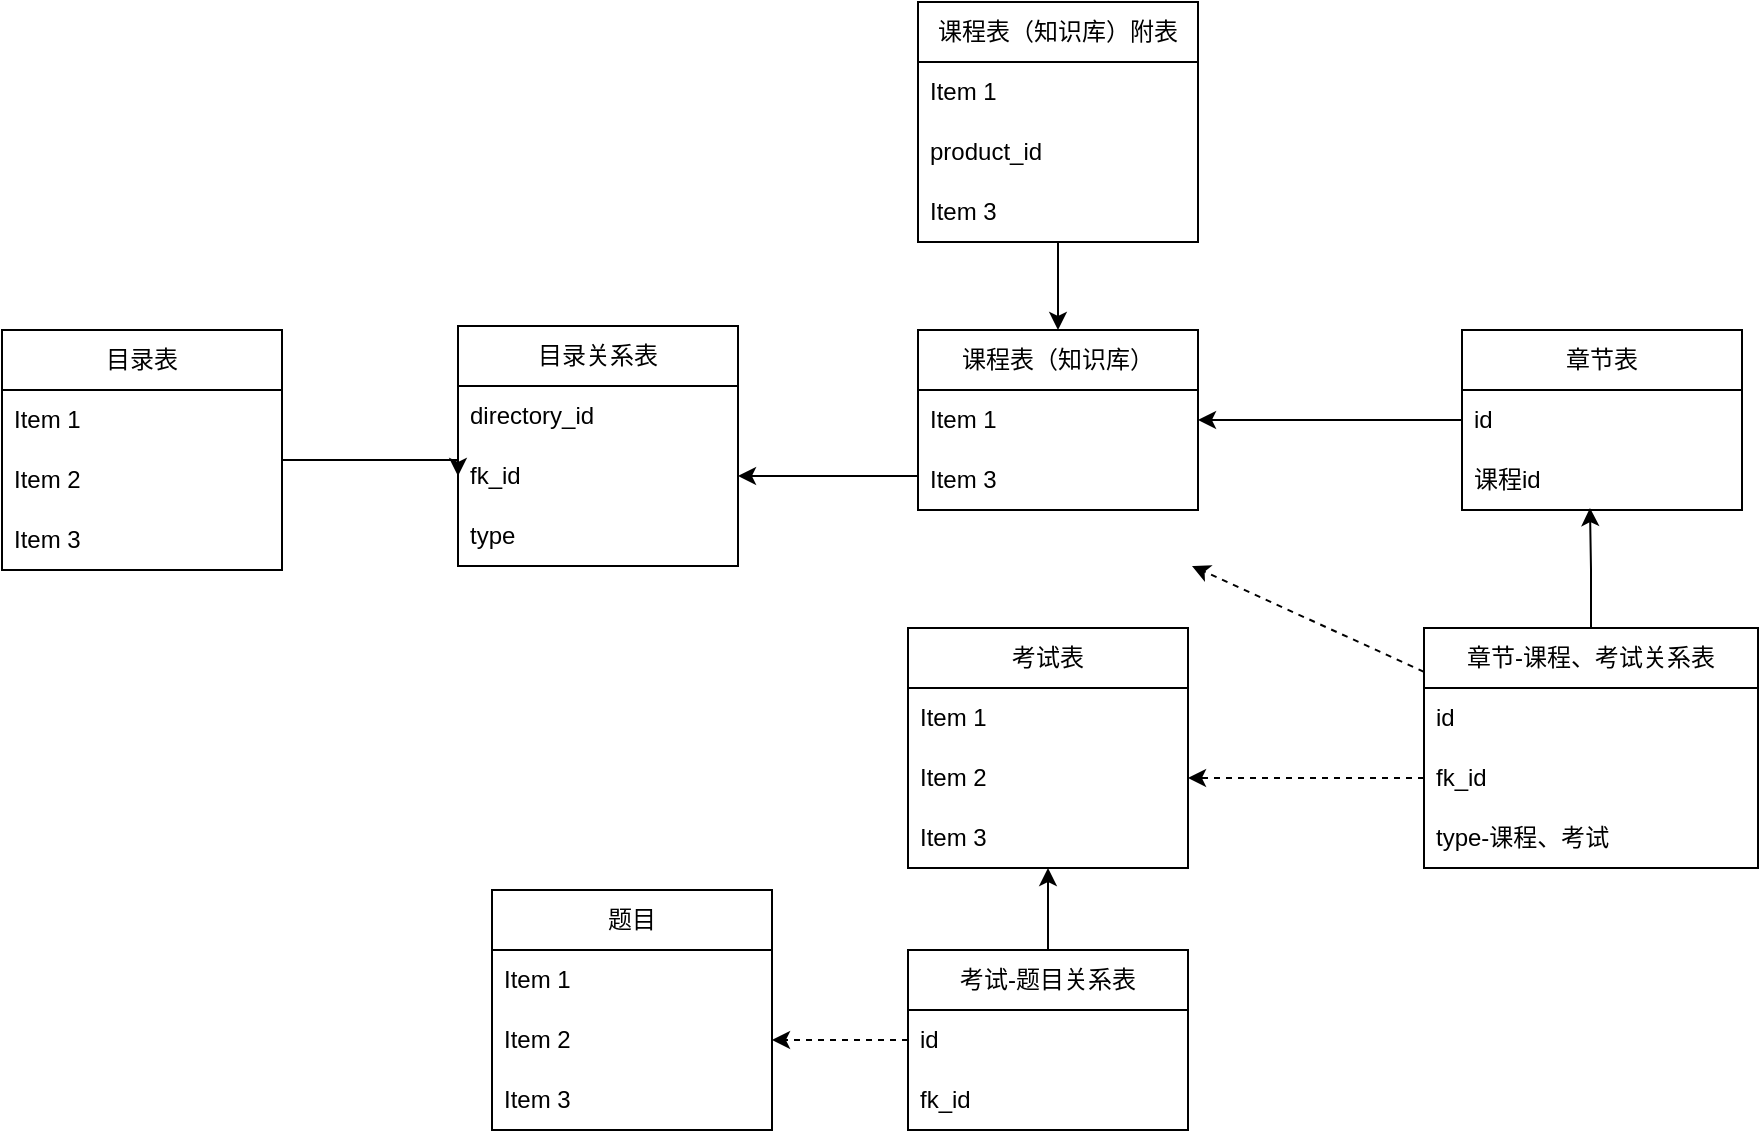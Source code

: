 <mxfile version="21.1.5" type="github">
  <diagram name="第 1 页" id="eOh4oNWU0r7mMRByje_H">
    <mxGraphModel dx="2261" dy="841" grid="0" gridSize="10" guides="1" tooltips="1" connect="1" arrows="1" fold="1" page="1" pageScale="1" pageWidth="827" pageHeight="1169" math="0" shadow="0">
      <root>
        <mxCell id="0" />
        <mxCell id="1" parent="0" />
        <mxCell id="KgOEEdcSn_n5WbXa5CvZ-5" style="edgeStyle=orthogonalEdgeStyle;rounded=0;orthogonalLoop=1;jettySize=auto;html=1;" parent="1" source="Ftb8nda0iB5zREk7BjG6-8" target="KgOEEdcSn_n5WbXa5CvZ-3" edge="1">
          <mxGeometry relative="1" as="geometry">
            <Array as="points">
              <mxPoint x="239" y="434" />
              <mxPoint x="239" y="434" />
            </Array>
          </mxGeometry>
        </mxCell>
        <mxCell id="Ftb8nda0iB5zREk7BjG6-8" value="课程表（知识库）" style="swimlane;fontStyle=0;childLayout=stackLayout;horizontal=1;startSize=30;horizontalStack=0;resizeParent=1;resizeParentMax=0;resizeLast=0;collapsible=1;marginBottom=0;whiteSpace=wrap;html=1;" parent="1" vertex="1">
          <mxGeometry x="249" y="361" width="140" height="90" as="geometry" />
        </mxCell>
        <mxCell id="Ftb8nda0iB5zREk7BjG6-9" value="Item 1" style="text;strokeColor=none;fillColor=none;align=left;verticalAlign=middle;spacingLeft=4;spacingRight=4;overflow=hidden;points=[[0,0.5],[1,0.5]];portConstraint=eastwest;rotatable=0;whiteSpace=wrap;html=1;" parent="Ftb8nda0iB5zREk7BjG6-8" vertex="1">
          <mxGeometry y="30" width="140" height="30" as="geometry" />
        </mxCell>
        <mxCell id="Ftb8nda0iB5zREk7BjG6-11" value="Item 3" style="text;strokeColor=none;fillColor=none;align=left;verticalAlign=middle;spacingLeft=4;spacingRight=4;overflow=hidden;points=[[0,0.5],[1,0.5]];portConstraint=eastwest;rotatable=0;whiteSpace=wrap;html=1;" parent="Ftb8nda0iB5zREk7BjG6-8" vertex="1">
          <mxGeometry y="60" width="140" height="30" as="geometry" />
        </mxCell>
        <mxCell id="Ftb8nda0iB5zREk7BjG6-40" style="edgeStyle=orthogonalEdgeStyle;rounded=0;orthogonalLoop=1;jettySize=auto;html=1;entryX=0.457;entryY=0.967;entryDx=0;entryDy=0;entryPerimeter=0;" parent="1" source="Ftb8nda0iB5zREk7BjG6-27" target="Ftb8nda0iB5zREk7BjG6-37" edge="1">
          <mxGeometry relative="1" as="geometry" />
        </mxCell>
        <mxCell id="Ftb8nda0iB5zREk7BjG6-41" style="rounded=0;orthogonalLoop=1;jettySize=auto;html=1;dashed=1;" parent="1" source="Ftb8nda0iB5zREk7BjG6-27" edge="1">
          <mxGeometry relative="1" as="geometry">
            <mxPoint x="386" y="479" as="targetPoint" />
          </mxGeometry>
        </mxCell>
        <mxCell id="Ftb8nda0iB5zREk7BjG6-27" value="章节-课程、考试关系表" style="swimlane;fontStyle=0;childLayout=stackLayout;horizontal=1;startSize=30;horizontalStack=0;resizeParent=1;resizeParentMax=0;resizeLast=0;collapsible=1;marginBottom=0;whiteSpace=wrap;html=1;" parent="1" vertex="1">
          <mxGeometry x="502" y="510" width="167" height="120" as="geometry" />
        </mxCell>
        <mxCell id="Ftb8nda0iB5zREk7BjG6-28" value="id" style="text;strokeColor=none;fillColor=none;align=left;verticalAlign=middle;spacingLeft=4;spacingRight=4;overflow=hidden;points=[[0,0.5],[1,0.5]];portConstraint=eastwest;rotatable=0;whiteSpace=wrap;html=1;" parent="Ftb8nda0iB5zREk7BjG6-27" vertex="1">
          <mxGeometry y="30" width="167" height="30" as="geometry" />
        </mxCell>
        <mxCell id="Ftb8nda0iB5zREk7BjG6-29" value="fk_id" style="text;strokeColor=none;fillColor=none;align=left;verticalAlign=middle;spacingLeft=4;spacingRight=4;overflow=hidden;points=[[0,0.5],[1,0.5]];portConstraint=eastwest;rotatable=0;whiteSpace=wrap;html=1;" parent="Ftb8nda0iB5zREk7BjG6-27" vertex="1">
          <mxGeometry y="60" width="167" height="30" as="geometry" />
        </mxCell>
        <mxCell id="Ftb8nda0iB5zREk7BjG6-30" value="type-课程、考试" style="text;strokeColor=none;fillColor=none;align=left;verticalAlign=middle;spacingLeft=4;spacingRight=4;overflow=hidden;points=[[0,0.5],[1,0.5]];portConstraint=eastwest;rotatable=0;whiteSpace=wrap;html=1;" parent="Ftb8nda0iB5zREk7BjG6-27" vertex="1">
          <mxGeometry y="90" width="167" height="30" as="geometry" />
        </mxCell>
        <mxCell id="Ftb8nda0iB5zREk7BjG6-31" value="考试表" style="swimlane;fontStyle=0;childLayout=stackLayout;horizontal=1;startSize=30;horizontalStack=0;resizeParent=1;resizeParentMax=0;resizeLast=0;collapsible=1;marginBottom=0;whiteSpace=wrap;html=1;" parent="1" vertex="1">
          <mxGeometry x="244" y="510" width="140" height="120" as="geometry" />
        </mxCell>
        <mxCell id="Ftb8nda0iB5zREk7BjG6-32" value="Item 1" style="text;strokeColor=none;fillColor=none;align=left;verticalAlign=middle;spacingLeft=4;spacingRight=4;overflow=hidden;points=[[0,0.5],[1,0.5]];portConstraint=eastwest;rotatable=0;whiteSpace=wrap;html=1;" parent="Ftb8nda0iB5zREk7BjG6-31" vertex="1">
          <mxGeometry y="30" width="140" height="30" as="geometry" />
        </mxCell>
        <mxCell id="Ftb8nda0iB5zREk7BjG6-33" value="Item 2" style="text;strokeColor=none;fillColor=none;align=left;verticalAlign=middle;spacingLeft=4;spacingRight=4;overflow=hidden;points=[[0,0.5],[1,0.5]];portConstraint=eastwest;rotatable=0;whiteSpace=wrap;html=1;" parent="Ftb8nda0iB5zREk7BjG6-31" vertex="1">
          <mxGeometry y="60" width="140" height="30" as="geometry" />
        </mxCell>
        <mxCell id="Ftb8nda0iB5zREk7BjG6-34" value="Item 3" style="text;strokeColor=none;fillColor=none;align=left;verticalAlign=middle;spacingLeft=4;spacingRight=4;overflow=hidden;points=[[0,0.5],[1,0.5]];portConstraint=eastwest;rotatable=0;whiteSpace=wrap;html=1;" parent="Ftb8nda0iB5zREk7BjG6-31" vertex="1">
          <mxGeometry y="90" width="140" height="30" as="geometry" />
        </mxCell>
        <mxCell id="Ftb8nda0iB5zREk7BjG6-39" style="edgeStyle=orthogonalEdgeStyle;rounded=0;orthogonalLoop=1;jettySize=auto;html=1;" parent="1" source="Ftb8nda0iB5zREk7BjG6-35" target="Ftb8nda0iB5zREk7BjG6-9" edge="1">
          <mxGeometry relative="1" as="geometry" />
        </mxCell>
        <mxCell id="Ftb8nda0iB5zREk7BjG6-35" value="章节表" style="swimlane;fontStyle=0;childLayout=stackLayout;horizontal=1;startSize=30;horizontalStack=0;resizeParent=1;resizeParentMax=0;resizeLast=0;collapsible=1;marginBottom=0;whiteSpace=wrap;html=1;" parent="1" vertex="1">
          <mxGeometry x="521" y="361" width="140" height="90" as="geometry" />
        </mxCell>
        <mxCell id="Ftb8nda0iB5zREk7BjG6-36" value="id" style="text;strokeColor=none;fillColor=none;align=left;verticalAlign=middle;spacingLeft=4;spacingRight=4;overflow=hidden;points=[[0,0.5],[1,0.5]];portConstraint=eastwest;rotatable=0;whiteSpace=wrap;html=1;" parent="Ftb8nda0iB5zREk7BjG6-35" vertex="1">
          <mxGeometry y="30" width="140" height="30" as="geometry" />
        </mxCell>
        <mxCell id="Ftb8nda0iB5zREk7BjG6-37" value="课程id" style="text;strokeColor=none;fillColor=none;align=left;verticalAlign=middle;spacingLeft=4;spacingRight=4;overflow=hidden;points=[[0,0.5],[1,0.5]];portConstraint=eastwest;rotatable=0;whiteSpace=wrap;html=1;" parent="Ftb8nda0iB5zREk7BjG6-35" vertex="1">
          <mxGeometry y="60" width="140" height="30" as="geometry" />
        </mxCell>
        <mxCell id="Ftb8nda0iB5zREk7BjG6-42" style="edgeStyle=orthogonalEdgeStyle;rounded=0;orthogonalLoop=1;jettySize=auto;html=1;entryX=1;entryY=0.5;entryDx=0;entryDy=0;dashed=1;" parent="1" source="Ftb8nda0iB5zREk7BjG6-29" target="Ftb8nda0iB5zREk7BjG6-33" edge="1">
          <mxGeometry relative="1" as="geometry" />
        </mxCell>
        <mxCell id="Ftb8nda0iB5zREk7BjG6-43" value="题目" style="swimlane;fontStyle=0;childLayout=stackLayout;horizontal=1;startSize=30;horizontalStack=0;resizeParent=1;resizeParentMax=0;resizeLast=0;collapsible=1;marginBottom=0;whiteSpace=wrap;html=1;" parent="1" vertex="1">
          <mxGeometry x="36" y="641" width="140" height="120" as="geometry" />
        </mxCell>
        <mxCell id="Ftb8nda0iB5zREk7BjG6-44" value="Item 1" style="text;strokeColor=none;fillColor=none;align=left;verticalAlign=middle;spacingLeft=4;spacingRight=4;overflow=hidden;points=[[0,0.5],[1,0.5]];portConstraint=eastwest;rotatable=0;whiteSpace=wrap;html=1;" parent="Ftb8nda0iB5zREk7BjG6-43" vertex="1">
          <mxGeometry y="30" width="140" height="30" as="geometry" />
        </mxCell>
        <mxCell id="Ftb8nda0iB5zREk7BjG6-45" value="Item 2" style="text;strokeColor=none;fillColor=none;align=left;verticalAlign=middle;spacingLeft=4;spacingRight=4;overflow=hidden;points=[[0,0.5],[1,0.5]];portConstraint=eastwest;rotatable=0;whiteSpace=wrap;html=1;" parent="Ftb8nda0iB5zREk7BjG6-43" vertex="1">
          <mxGeometry y="60" width="140" height="30" as="geometry" />
        </mxCell>
        <mxCell id="Ftb8nda0iB5zREk7BjG6-46" value="Item 3" style="text;strokeColor=none;fillColor=none;align=left;verticalAlign=middle;spacingLeft=4;spacingRight=4;overflow=hidden;points=[[0,0.5],[1,0.5]];portConstraint=eastwest;rotatable=0;whiteSpace=wrap;html=1;" parent="Ftb8nda0iB5zREk7BjG6-43" vertex="1">
          <mxGeometry y="90" width="140" height="30" as="geometry" />
        </mxCell>
        <mxCell id="Ftb8nda0iB5zREk7BjG6-51" style="edgeStyle=orthogonalEdgeStyle;rounded=0;orthogonalLoop=1;jettySize=auto;html=1;entryX=0.5;entryY=1;entryDx=0;entryDy=0;" parent="1" source="Ftb8nda0iB5zREk7BjG6-47" target="Ftb8nda0iB5zREk7BjG6-31" edge="1">
          <mxGeometry relative="1" as="geometry" />
        </mxCell>
        <mxCell id="Ftb8nda0iB5zREk7BjG6-62" style="edgeStyle=orthogonalEdgeStyle;rounded=0;orthogonalLoop=1;jettySize=auto;html=1;dashed=1;" parent="1" source="Ftb8nda0iB5zREk7BjG6-47" target="Ftb8nda0iB5zREk7BjG6-45" edge="1">
          <mxGeometry relative="1" as="geometry" />
        </mxCell>
        <mxCell id="Ftb8nda0iB5zREk7BjG6-47" value="考试-题目关系表" style="swimlane;fontStyle=0;childLayout=stackLayout;horizontal=1;startSize=30;horizontalStack=0;resizeParent=1;resizeParentMax=0;resizeLast=0;collapsible=1;marginBottom=0;whiteSpace=wrap;html=1;" parent="1" vertex="1">
          <mxGeometry x="244" y="671" width="140" height="90" as="geometry" />
        </mxCell>
        <mxCell id="Ftb8nda0iB5zREk7BjG6-48" value="id" style="text;strokeColor=none;fillColor=none;align=left;verticalAlign=middle;spacingLeft=4;spacingRight=4;overflow=hidden;points=[[0,0.5],[1,0.5]];portConstraint=eastwest;rotatable=0;whiteSpace=wrap;html=1;" parent="Ftb8nda0iB5zREk7BjG6-47" vertex="1">
          <mxGeometry y="30" width="140" height="30" as="geometry" />
        </mxCell>
        <mxCell id="Ftb8nda0iB5zREk7BjG6-49" value="fk_id" style="text;strokeColor=none;fillColor=none;align=left;verticalAlign=middle;spacingLeft=4;spacingRight=4;overflow=hidden;points=[[0,0.5],[1,0.5]];portConstraint=eastwest;rotatable=0;whiteSpace=wrap;html=1;" parent="Ftb8nda0iB5zREk7BjG6-47" vertex="1">
          <mxGeometry y="60" width="140" height="30" as="geometry" />
        </mxCell>
        <mxCell id="KgOEEdcSn_n5WbXa5CvZ-1" value="目录关系表" style="swimlane;fontStyle=0;childLayout=stackLayout;horizontal=1;startSize=30;horizontalStack=0;resizeParent=1;resizeParentMax=0;resizeLast=0;collapsible=1;marginBottom=0;whiteSpace=wrap;html=1;" parent="1" vertex="1">
          <mxGeometry x="19" y="359" width="140" height="120" as="geometry" />
        </mxCell>
        <mxCell id="KgOEEdcSn_n5WbXa5CvZ-2" value="directory_id" style="text;strokeColor=none;fillColor=none;align=left;verticalAlign=middle;spacingLeft=4;spacingRight=4;overflow=hidden;points=[[0,0.5],[1,0.5]];portConstraint=eastwest;rotatable=0;whiteSpace=wrap;html=1;" parent="KgOEEdcSn_n5WbXa5CvZ-1" vertex="1">
          <mxGeometry y="30" width="140" height="30" as="geometry" />
        </mxCell>
        <mxCell id="KgOEEdcSn_n5WbXa5CvZ-3" value="fk_id" style="text;strokeColor=none;fillColor=none;align=left;verticalAlign=middle;spacingLeft=4;spacingRight=4;overflow=hidden;points=[[0,0.5],[1,0.5]];portConstraint=eastwest;rotatable=0;whiteSpace=wrap;html=1;" parent="KgOEEdcSn_n5WbXa5CvZ-1" vertex="1">
          <mxGeometry y="60" width="140" height="30" as="geometry" />
        </mxCell>
        <mxCell id="KgOEEdcSn_n5WbXa5CvZ-4" value="type" style="text;strokeColor=none;fillColor=none;align=left;verticalAlign=middle;spacingLeft=4;spacingRight=4;overflow=hidden;points=[[0,0.5],[1,0.5]];portConstraint=eastwest;rotatable=0;whiteSpace=wrap;html=1;" parent="KgOEEdcSn_n5WbXa5CvZ-1" vertex="1">
          <mxGeometry y="90" width="140" height="30" as="geometry" />
        </mxCell>
        <mxCell id="KgOEEdcSn_n5WbXa5CvZ-10" style="edgeStyle=orthogonalEdgeStyle;rounded=0;orthogonalLoop=1;jettySize=auto;html=1;entryX=0.5;entryY=0;entryDx=0;entryDy=0;" parent="1" source="KgOEEdcSn_n5WbXa5CvZ-6" target="Ftb8nda0iB5zREk7BjG6-8" edge="1">
          <mxGeometry relative="1" as="geometry" />
        </mxCell>
        <mxCell id="KgOEEdcSn_n5WbXa5CvZ-6" value="课程表（知识库）附表" style="swimlane;fontStyle=0;childLayout=stackLayout;horizontal=1;startSize=30;horizontalStack=0;resizeParent=1;resizeParentMax=0;resizeLast=0;collapsible=1;marginBottom=0;whiteSpace=wrap;html=1;" parent="1" vertex="1">
          <mxGeometry x="249" y="197" width="140" height="120" as="geometry" />
        </mxCell>
        <mxCell id="KgOEEdcSn_n5WbXa5CvZ-7" value="Item 1" style="text;strokeColor=none;fillColor=none;align=left;verticalAlign=middle;spacingLeft=4;spacingRight=4;overflow=hidden;points=[[0,0.5],[1,0.5]];portConstraint=eastwest;rotatable=0;whiteSpace=wrap;html=1;" parent="KgOEEdcSn_n5WbXa5CvZ-6" vertex="1">
          <mxGeometry y="30" width="140" height="30" as="geometry" />
        </mxCell>
        <mxCell id="KgOEEdcSn_n5WbXa5CvZ-8" value="product_id" style="text;strokeColor=none;fillColor=none;align=left;verticalAlign=middle;spacingLeft=4;spacingRight=4;overflow=hidden;points=[[0,0.5],[1,0.5]];portConstraint=eastwest;rotatable=0;whiteSpace=wrap;html=1;" parent="KgOEEdcSn_n5WbXa5CvZ-6" vertex="1">
          <mxGeometry y="60" width="140" height="30" as="geometry" />
        </mxCell>
        <mxCell id="KgOEEdcSn_n5WbXa5CvZ-9" value="Item 3" style="text;strokeColor=none;fillColor=none;align=left;verticalAlign=middle;spacingLeft=4;spacingRight=4;overflow=hidden;points=[[0,0.5],[1,0.5]];portConstraint=eastwest;rotatable=0;whiteSpace=wrap;html=1;" parent="KgOEEdcSn_n5WbXa5CvZ-6" vertex="1">
          <mxGeometry y="90" width="140" height="30" as="geometry" />
        </mxCell>
        <mxCell id="11XeqKCokLaqu6iGHw5X-5" style="edgeStyle=orthogonalEdgeStyle;rounded=0;orthogonalLoop=1;jettySize=auto;html=1;entryX=0;entryY=0.5;entryDx=0;entryDy=0;" edge="1" parent="1" source="11XeqKCokLaqu6iGHw5X-1" target="KgOEEdcSn_n5WbXa5CvZ-3">
          <mxGeometry relative="1" as="geometry">
            <Array as="points">
              <mxPoint x="19" y="426" />
            </Array>
          </mxGeometry>
        </mxCell>
        <mxCell id="11XeqKCokLaqu6iGHw5X-1" value="目录表" style="swimlane;fontStyle=0;childLayout=stackLayout;horizontal=1;startSize=30;horizontalStack=0;resizeParent=1;resizeParentMax=0;resizeLast=0;collapsible=1;marginBottom=0;whiteSpace=wrap;html=1;" vertex="1" parent="1">
          <mxGeometry x="-209" y="361" width="140" height="120" as="geometry" />
        </mxCell>
        <mxCell id="11XeqKCokLaqu6iGHw5X-2" value="Item 1" style="text;strokeColor=none;fillColor=none;align=left;verticalAlign=middle;spacingLeft=4;spacingRight=4;overflow=hidden;points=[[0,0.5],[1,0.5]];portConstraint=eastwest;rotatable=0;whiteSpace=wrap;html=1;" vertex="1" parent="11XeqKCokLaqu6iGHw5X-1">
          <mxGeometry y="30" width="140" height="30" as="geometry" />
        </mxCell>
        <mxCell id="11XeqKCokLaqu6iGHw5X-3" value="Item 2" style="text;strokeColor=none;fillColor=none;align=left;verticalAlign=middle;spacingLeft=4;spacingRight=4;overflow=hidden;points=[[0,0.5],[1,0.5]];portConstraint=eastwest;rotatable=0;whiteSpace=wrap;html=1;" vertex="1" parent="11XeqKCokLaqu6iGHw5X-1">
          <mxGeometry y="60" width="140" height="30" as="geometry" />
        </mxCell>
        <mxCell id="11XeqKCokLaqu6iGHw5X-4" value="Item 3" style="text;strokeColor=none;fillColor=none;align=left;verticalAlign=middle;spacingLeft=4;spacingRight=4;overflow=hidden;points=[[0,0.5],[1,0.5]];portConstraint=eastwest;rotatable=0;whiteSpace=wrap;html=1;" vertex="1" parent="11XeqKCokLaqu6iGHw5X-1">
          <mxGeometry y="90" width="140" height="30" as="geometry" />
        </mxCell>
      </root>
    </mxGraphModel>
  </diagram>
</mxfile>
